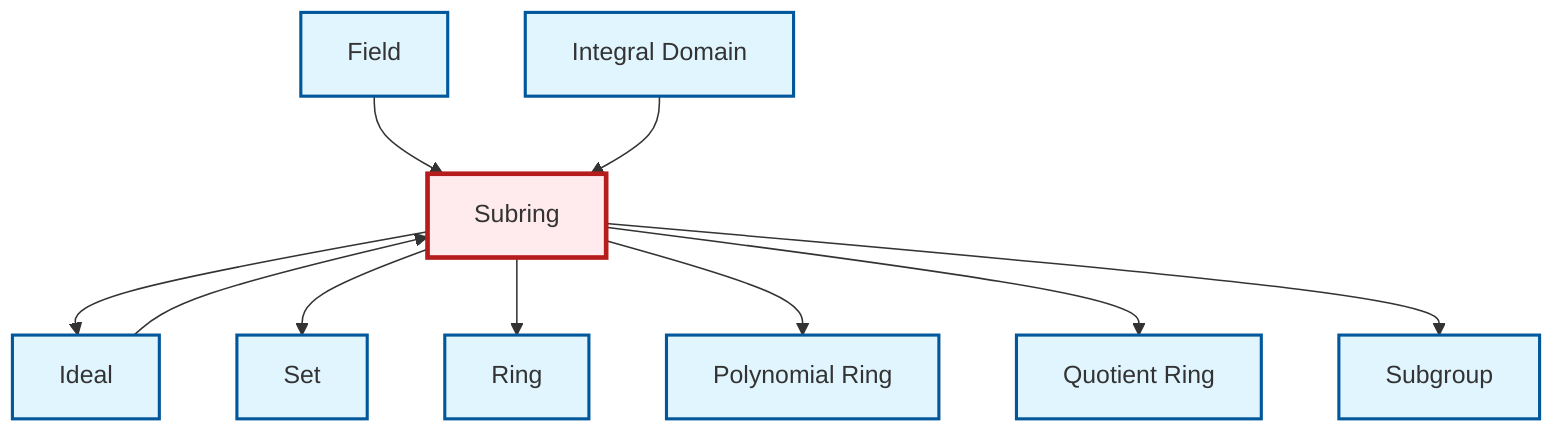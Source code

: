 graph TD
    classDef definition fill:#e1f5fe,stroke:#01579b,stroke-width:2px
    classDef theorem fill:#f3e5f5,stroke:#4a148c,stroke-width:2px
    classDef axiom fill:#fff3e0,stroke:#e65100,stroke-width:2px
    classDef example fill:#e8f5e9,stroke:#1b5e20,stroke-width:2px
    classDef current fill:#ffebee,stroke:#b71c1c,stroke-width:3px
    def-field["Field"]:::definition
    def-subring["Subring"]:::definition
    def-subgroup["Subgroup"]:::definition
    def-ideal["Ideal"]:::definition
    def-integral-domain["Integral Domain"]:::definition
    def-ring["Ring"]:::definition
    def-quotient-ring["Quotient Ring"]:::definition
    def-polynomial-ring["Polynomial Ring"]:::definition
    def-set["Set"]:::definition
    def-subring --> def-ideal
    def-subring --> def-set
    def-subring --> def-ring
    def-subring --> def-polynomial-ring
    def-ideal --> def-subring
    def-subring --> def-quotient-ring
    def-field --> def-subring
    def-integral-domain --> def-subring
    def-subring --> def-subgroup
    class def-subring current